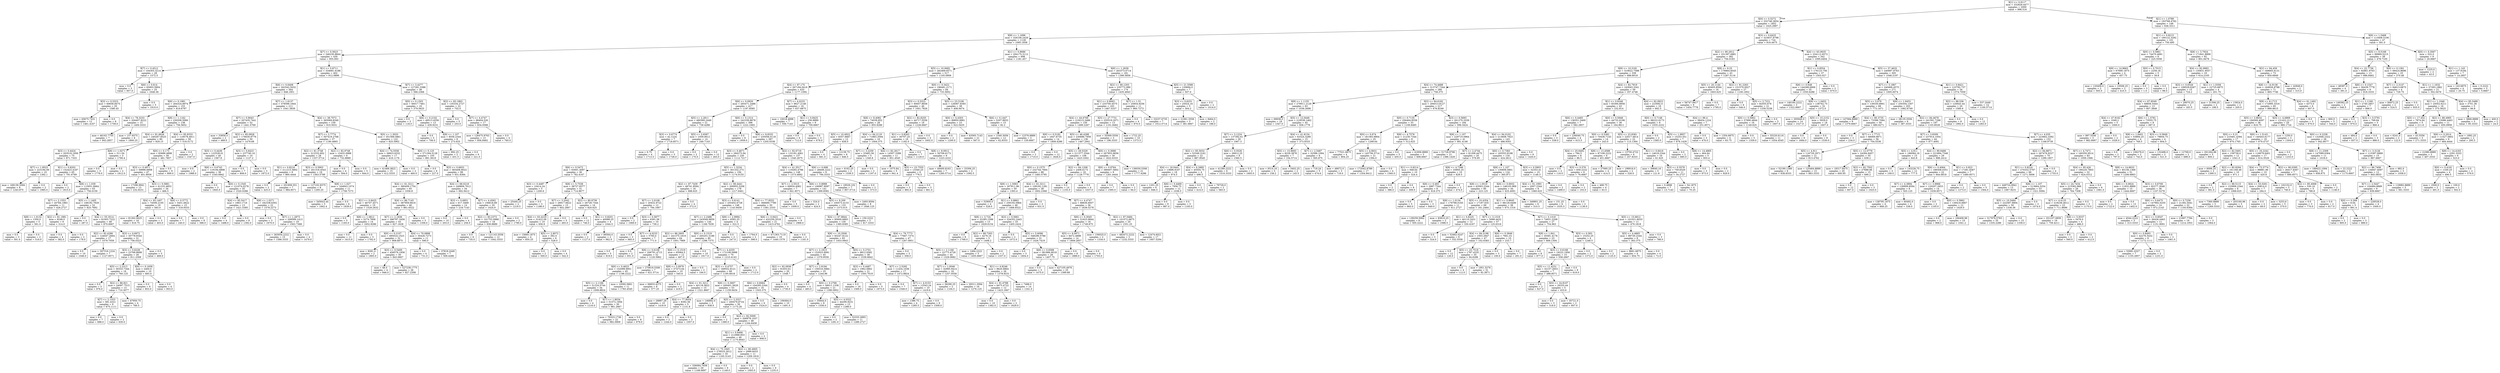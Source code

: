 digraph Tree {
node [shape=box] ;
0 [label="X[1] <= 0.9117\nmse = 332829.4477\nsamples = 2000\nvalue = 996.516"] ;
1 [label="X[0] <= 0.5272\nmse = 332746.3654\nsamples = 1852\nvalue = 1025.2997"] ;
0 -> 1 [labeldistance=2.5, labelangle=45, headlabel="True"] ;
2 [label="X[8] <= 1.1696\nmse = 326106.2429\nsamples = 1128\nvalue = 1095.1658"] ;
1 -> 2 ;
3 [label="X[7] <= 0.5623\nmse = 346230.8844\nsamples = 430\nvalue = 955.093"] ;
2 -> 3 ;
4 [label="X[7] <= 0.4512\nmse = 104303.3214\nsamples = 28\nvalue = 1572.5"] ;
3 -> 4 ;
5 [label="mse = 0.0\nsamples = 3\nvalue = 957.0"] ;
4 -> 5 ;
6 [label="X[6] <= 0.614\nmse = 65903.5904\nsamples = 25\nvalue = 1646.36"] ;
4 -> 6 ;
7 [label="X[3] <= 0.5323\nmse = 60658.8475\nsamples = 20\nvalue = 1580.45"] ;
6 -> 7 ;
8 [label="mse = 65675.7431\nsamples = 12\nvalue = 1461.4167"] ;
7 -> 8 ;
9 [label="mse = 0.0\nsamples = 8\nvalue = 1759.0"] ;
7 -> 9 ;
10 [label="mse = 0.0\nsamples = 5\nvalue = 1910.0"] ;
6 -> 10 ;
11 [label="X[1] <= 0.8711\nmse = 334681.6188\nsamples = 402\nvalue = 912.0896"] ;
3 -> 11 ;
12 [label="X[6] <= 0.6408\nmse = 342542.5032\nsamples = 364\nvalue = 948.1951"] ;
11 -> 12 ;
13 [label="X[6] <= 0.1981\nmse = 264324.8974\nsamples = 153\nvalue = 819.6797"] ;
12 -> 13 ;
14 [label="X[4] <= 78.3233\nmse = 204407.8222\nsamples = 15\nvalue = 1400.3333"] ;
13 -> 14 ;
15 [label="mse = 46162.7755\nsamples = 7\nvalue = 943.2857"] ;
14 -> 15 ;
16 [label="mse = 157.9375\nsamples = 8\nvalue = 1800.25"] ;
14 -> 16 ;
17 [label="X[8] <= 1.1162\nmse = 230206.5066\nsamples = 138\nvalue = 756.5652"] ;
13 -> 17 ;
18 [label="X[4] <= 91.6626\nmse = 240267.8525\nsamples = 80\nvalue = 929.15"] ;
17 -> 18 ;
19 [label="X[3] <= 0.4424\nmse = 203518.1956\nsamples = 75\nvalue = 871.7333"] ;
18 -> 19 ;
20 [label="X[7] <= 1.9523\nmse = 223194.09\nsamples = 10\nvalue = 1392.1"] ;
19 -> 20 ;
21 [label="mse = 169139.3594\nsamples = 8\nvalue = 1243.875"] ;
20 -> 21 ;
22 [label="mse = 0.0\nsamples = 2\nvalue = 1985.0"] ;
20 -> 22 ;
23 [label="X[1] <= 0.8202\nmse = 152423.4187\nsamples = 65\nvalue = 791.6769"] ;
19 -> 23 ;
24 [label="mse = 0.0\nsamples = 2\nvalue = 1915.0"] ;
23 -> 24 ;
25 [label="X[8] <= 1.039\nmse = 115931.6664\nsamples = 63\nvalue = 756.0159"] ;
23 -> 25 ;
26 [label="X[7] <= 2.1553\nmse = 20784.1983\nsamples = 11\nvalue = 426.2727"] ;
25 -> 26 ;
27 [label="X[8] <= 1.0132\nmse = 1350.0\nsamples = 5\nvalue = 561.0"] ;
26 -> 27 ;
28 [label="mse = 0.0\nsamples = 3\nvalue = 591.0"] ;
27 -> 28 ;
29 [label="mse = 0.0\nsamples = 2\nvalue = 516.0"] ;
27 -> 29 ;
30 [label="X[2] <= 81.1981\nmse = 9248.0\nsamples = 6\nvalue = 314.0"] ;
26 -> 30 ;
31 [label="mse = 0.0\nsamples = 4\nvalue = 382.0"] ;
30 -> 31 ;
32 [label="mse = 0.0\nsamples = 2\nvalue = 178.0"] ;
30 -> 32 ;
33 [label="X[5] <= 1.1405\nmse = 108192.7929\nsamples = 52\nvalue = 825.7692"] ;
25 -> 33 ;
34 [label="mse = 0.0\nsamples = 4\nvalue = 287.0"] ;
33 -> 34 ;
35 [label="X[4] <= 55.3514\nmse = 91003.7222\nsamples = 48\nvalue = 870.6667"] ;
33 -> 35 ;
36 [label="X[2] <= 82.4286\nmse = 124047.2664\nsamples = 17\nvalue = 1079.7059"] ;
35 -> 36 ;
37 [label="mse = 0.0\nsamples = 10\nvalue = 1046.0"] ;
36 -> 37 ;
38 [label="mse = 297316.1224\nsamples = 7\nvalue = 1127.8571"] ;
36 -> 38 ;
39 [label="X[3] <= 0.6972\nmse = 35778.9344\nsamples = 31\nvalue = 756.0323"] ;
35 -> 39 ;
40 [label="X[3] <= 0.6228\nmse = 23768.8698\nsamples = 26\nvalue = 811.2308"] ;
39 -> 40 ;
41 [label="X[5] <= 2.2313\nmse = 30333.7344\nsamples = 16\nvalue = 760.125"] ;
40 -> 41 ;
42 [label="mse = 0.0\nsamples = 3\nvalue = 976.0"] ;
41 -> 42 ;
43 [label="X[2] <= 86.821\nmse = 24097.7515\nsamples = 13\nvalue = 710.3077"] ;
41 -> 43 ;
44 [label="X[7] <= 2.1553\nmse = 581.4321\nsamples = 9\nvalue = 675.1111"] ;
43 -> 44 ;
45 [label="mse = 0.0\nsamples = 7\nvalue = 688.0"] ;
44 -> 45 ;
46 [label="mse = 0.0\nsamples = 2\nvalue = 630.0"] ;
44 -> 46 ;
47 [label="mse = 67950.75\nsamples = 4\nvalue = 789.5"] ;
43 -> 47 ;
48 [label="X[0] <= 0.1658\nmse = 2400.0\nsamples = 10\nvalue = 893.0"] ;
40 -> 48 ;
49 [label="mse = 0.0\nsamples = 6\nvalue = 853.0"] ;
48 -> 49 ;
50 [label="mse = 0.0\nsamples = 4\nvalue = 953.0"] ;
48 -> 50 ;
51 [label="mse = 0.0\nsamples = 5\nvalue = 469.0"] ;
39 -> 51 ;
52 [label="X[8] <= 1.0271\nmse = 311.04\nsamples = 5\nvalue = 1790.4"] ;
18 -> 52 ;
53 [label="mse = 0.0\nsamples = 3\nvalue = 1776.0"] ;
52 -> 53 ;
54 [label="mse = 0.0\nsamples = 2\nvalue = 1812.0"] ;
52 -> 54 ;
55 [label="X[4] <= 95.8333\nmse = 118578.4911\nsamples = 58\nvalue = 518.5172"] ;
17 -> 55 ;
56 [label="X[0] <= 0.173\nmse = 83686.4898\nsamples = 56\nvalue = 481.7857"] ;
55 -> 56 ;
57 [label="X[3] <= 0.4971\nmse = 59996.6908\nsamples = 47\nvalue = 401.8936"] ;
56 -> 57 ;
58 [label="mse = 17296.9941\nsamples = 13\nvalue = 232.9231"] ;
57 -> 58 ;
59 [label="X[3] <= 0.5881\nmse = 61232.4853\nsamples = 34\nvalue = 466.5"] ;
57 -> 59 ;
60 [label="X[4] <= 93.1407\nmse = 74506.2105\nsamples = 19\nvalue = 583.0"] ;
59 -> 60 ;
61 [label="mse = 81262.0625\nsamples = 16\nvalue = 616.75"] ;
60 -> 61 ;
62 [label="mse = 0.0\nsamples = 3\nvalue = 403.0"] ;
60 -> 62 ;
63 [label="X[6] <= 0.5772\nmse = 5451.6622\nsamples = 15\nvalue = 318.9333"] ;
59 -> 63 ;
64 [label="mse = 0.0\nsamples = 7\nvalue = 240.0"] ;
63 -> 64 ;
65 [label="mse = 0.0\nsamples = 8\nvalue = 388.0"] ;
63 -> 65 ;
66 [label="mse = 0.0\nsamples = 9\nvalue = 899.0"] ;
56 -> 66 ;
67 [label="mse = 0.0\nsamples = 2\nvalue = 1547.0"] ;
55 -> 67 ;
68 [label="X[7] <= 1.6137\nmse = 378599.1844\nsamples = 211\nvalue = 1041.3839"] ;
12 -> 68 ;
69 [label="X[7] <= 0.9043\nmse = 207435.7441\nsamples = 52\nvalue = 1441.5769"] ;
68 -> 69 ;
70 [label="mse = 33856.0\nsamples = 2\nvalue = 489.0"] ;
69 -> 70 ;
71 [label="X[2] <= 85.0928\nmse = 176630.9776\nsamples = 50\nvalue = 1479.68"] ;
69 -> 71 ;
72 [label="X[3] <= 0.4436\nmse = 122528.01\nsamples = 40\nvalue = 1567.8"] ;
71 -> 72 ;
73 [label="mse = 0.0\nsamples = 2\nvalue = 1988.0"] ;
72 -> 73 ;
74 [label="X[6] <= 0.6743\nmse = 119194.6898\nsamples = 38\nvalue = 1545.6842"] ;
72 -> 74 ;
75 [label="mse = 0.0\nsamples = 3\nvalue = 1845.0"] ;
74 -> 75 ;
76 [label="X[0] <= 0.1545\nmse = 121074.0278\nsamples = 35\nvalue = 1520.0286"] ;
74 -> 76 ;
77 [label="X[4] <= 85.5417\nmse = 1963.1716\nsamples = 13\nvalue = 1421.5385"] ;
76 -> 77 ;
78 [label="mse = 0.0\nsamples = 4\nvalue = 1488.0"] ;
77 -> 78 ;
79 [label="mse = 0.0\nsamples = 9\nvalue = 1392.0"] ;
77 -> 79 ;
80 [label="X[8] <= 1.0271\nmse = 182338.6302\nsamples = 22\nvalue = 1578.2273"] ;
76 -> 80 ;
81 [label="mse = 0.0\nsamples = 3\nvalue = 1670.0"] ;
80 -> 81 ;
82 [label="X[7] <= 1.2873\nmse = 209589.1413\nsamples = 19\nvalue = 1563.7368"] ;
80 -> 82 ;
83 [label="mse = 263054.2222\nsamples = 15\nvalue = 1586.3333"] ;
82 -> 83 ;
84 [label="mse = 0.0\nsamples = 4\nvalue = 1479.0"] ;
82 -> 84 ;
85 [label="X[3] <= 0.6423\nmse = 237740.16\nsamples = 10\nvalue = 1127.2"] ;
71 -> 85 ;
86 [label="mse = 0.0\nsamples = 7\nvalue = 808.0"] ;
85 -> 86 ;
87 [label="mse = 0.0\nsamples = 3\nvalue = 1872.0"] ;
85 -> 87 ;
88 [label="X[4] <= 38.7072\nmse = 365069.8349\nsamples = 159\nvalue = 910.5031"] ;
68 -> 88 ;
89 [label="X[7] <= 2.7774\nmse = 307419.2768\nsamples = 37\nvalue = 1190.4865"] ;
88 -> 89 ;
90 [label="X[2] <= 81.3748\nmse = 312332.602\nsamples = 28\nvalue = 1337.5714"] ;
89 -> 90 ;
91 [label="X[1] <= 0.8216\nmse = 211215.5802\nsamples = 9\nvalue = 860.4444"] ;
90 -> 91 ;
92 [label="mse = 0.0\nsamples = 2\nvalue = 425.0"] ;
91 -> 92 ;
93 [label="mse = 201909.551\nsamples = 7\nvalue = 984.8571"] ;
91 -> 93 ;
94 [label="X[3] <= 0.5903\nmse = 201316.4543\nsamples = 19\nvalue = 1563.5789"] ;
90 -> 94 ;
95 [label="mse = 127102.9375\nsamples = 8\nvalue = 1295.25"] ;
94 -> 95 ;
96 [label="X[8] <= 1.027\nmse = 164843.1074\nsamples = 11\nvalue = 1758.7273"] ;
94 -> 96 ;
97 [label="mse = 345643.44\nsamples = 5\nvalue = 1662.4"] ;
96 -> 97 ;
98 [label="mse = 0.0\nsamples = 6\nvalue = 1839.0"] ;
96 -> 98 ;
99 [label="X[2] <= 82.9748\nmse = 15432.0988\nsamples = 9\nvalue = 732.8889"] ;
89 -> 99 ;
100 [label="mse = 0.0\nsamples = 4\nvalue = 594.0"] ;
99 -> 100 ;
101 [label="mse = 0.0\nsamples = 5\nvalue = 844.0"] ;
99 -> 101 ;
102 [label="X[5] <= 1.3033\nmse = 351569.5861\nsamples = 122\nvalue = 825.5902"] ;
88 -> 102 ;
103 [label="X[4] <= 74.5558\nmse = 36823.6332\nsamples = 17\nvalue = 418.1176"] ;
102 -> 103 ;
104 [label="mse = 41468.3822\nsamples = 15\nvalue = 412.5333"] ;
103 -> 104 ;
105 [label="mse = 0.0\nsamples = 2\nvalue = 460.0"] ;
103 -> 105 ;
106 [label="X[0] <= 0.125\nmse = 371294.5128\nsamples = 105\nvalue = 891.5619"] ;
102 -> 106 ;
107 [label="mse = 0.0\nsamples = 6\nvalue = 227.0"] ;
106 -> 107 ;
108 [label="X[3] <= 0.6653\nmse = 365408.8022\nsamples = 99\nvalue = 931.8384"] ;
106 -> 108 ;
109 [label="X[4] <= 61.3211\nmse = 380409.1754\nsamples = 65\nvalue = 1056.8"] ;
108 -> 109 ;
110 [label="X[1] <= 0.8425\nmse = 46707.4571\nsamples = 19\nvalue = 1529.2632"] ;
109 -> 110 ;
111 [label="mse = 0.0\nsamples = 5\nvalue = 1183.0"] ;
110 -> 111 ;
112 [label="X[8] <= 1.0812\nmse = 5274.7806\nsamples = 14\nvalue = 1652.9286"] ;
110 -> 112 ;
113 [label="mse = 0.0\nsamples = 11\nvalue = 1615.0"] ;
112 -> 113 ;
114 [label="mse = 0.0\nsamples = 3\nvalue = 1792.0"] ;
112 -> 114 ;
115 [label="X[4] <= 86.7145\nmse = 387959.6616\nsamples = 46\nvalue = 861.6522"] ;
109 -> 115 ;
116 [label="X[7] <= 2.1836\nmse = 396787.3456\nsamples = 43\nvalue = 827.1628"] ;
115 -> 116 ;
117 [label="X[0] <= 0.2107\nmse = 495024.1523\nsamples = 32\nvalue = 908.6875"] ;
116 -> 117 ;
118 [label="mse = 8281.0\nsamples = 2\nvalue = 1893.0"] ;
117 -> 118 ;
119 [label="X[3] <= 0.5409\nmse = 458576.1956\nsamples = 30\nvalue = 843.0667"] ;
117 -> 119 ;
120 [label="mse = 48.0\nsamples = 4\nvalue = 946.0"] ;
119 -> 120 ;
121 [label="mse = 527238.1775\nsamples = 26\nvalue = 827.2308"] ;
119 -> 121 ;
122 [label="X[4] <= 70.0898\nmse = 35426.7273\nsamples = 11\nvalue = 590.0"] ;
116 -> 122 ;
123 [label="mse = 0.0\nsamples = 4\nvalue = 731.0"] ;
122 -> 123 ;
124 [label="mse = 37818.2449\nsamples = 7\nvalue = 509.4286"] ;
122 -> 124 ;
125 [label="mse = 0.0\nsamples = 3\nvalue = 1356.0"] ;
115 -> 125 ;
126 [label="X[4] <= 68.0218\nmse = 249806.7612\nsamples = 34\nvalue = 692.9412"] ;
108 -> 126 ;
127 [label="X[3] <= 0.6851\nmse = 617.3469\nsamples = 14\nvalue = 218.7143"] ;
126 -> 127 ;
128 [label="mse = 0.0\nsamples = 10\nvalue = 203.0"] ;
127 -> 128 ;
129 [label="mse = 0.0\nsamples = 4\nvalue = 258.0"] ;
127 -> 129 ;
130 [label="X[7] <= 4.4562\nmse = 156618.89\nsamples = 20\nvalue = 1024.9"] ;
126 -> 130 ;
131 [label="X[2] <= 83.2373\nmse = 101752.0988\nsamples = 18\nvalue = 939.8889"] ;
130 -> 131 ;
132 [label="mse = 0.0\nsamples = 6\nvalue = 735.0"] ;
131 -> 132 ;
133 [label="mse = 121143.5556\nsamples = 12\nvalue = 1042.3333"] ;
131 -> 133 ;
134 [label="mse = 0.0\nsamples = 2\nvalue = 1790.0"] ;
130 -> 134 ;
135 [label="X[7] <= 3.4277\nmse = 127281.3386\nsamples = 38\nvalue = 566.2368"] ;
11 -> 135 ;
136 [label="X[0] <= 0.1303\nmse = 56017.7461\nsamples = 16\nvalue = 379.5625"] ;
135 -> 136 ;
137 [label="mse = 0.0\nsamples = 3\nvalue = 118.0"] ;
136 -> 137 ;
138 [label="X[6] <= 0.2102\nmse = 49513.4556\nsamples = 13\nvalue = 439.9231"] ;
136 -> 138 ;
139 [label="mse = 0.0\nsamples = 5\nvalue = 706.0"] ;
138 -> 139 ;
140 [label="X[8] <= 1.107\nmse = 8556.2344\nsamples = 8\nvalue = 273.625"] ;
138 -> 140 ;
141 [label="mse = 992.25\nsamples = 2\nvalue = 431.5"] ;
140 -> 141 ;
142 [label="mse = 0.0\nsamples = 6\nvalue = 221.0"] ;
140 -> 142 ;
143 [label="X[2] <= 83.1863\nmse = 135334.2727\nsamples = 22\nvalue = 702.0"] ;
135 -> 143 ;
144 [label="mse = 0.0\nsamples = 5\nvalue = 253.0"] ;
143 -> 144 ;
145 [label="X[7] <= 4.4747\nmse = 98404.526\nsamples = 17\nvalue = 834.0588"] ;
143 -> 145 ;
146 [label="mse = 126475.9763\nsamples = 13\nvalue = 856.8462"] ;
145 -> 146 ;
147 [label="mse = 0.0\nsamples = 4\nvalue = 760.0"] ;
145 -> 147 ;
148 [label="X[1] <= 0.8686\nmse = 294175.3112\nsamples = 698\nvalue = 1181.457"] ;
2 -> 148 ;
149 [label="X[5] <= 10.0682\nmse = 282469.6571\nsamples = 517\nvalue = 1105.0909"] ;
148 -> 149 ;
150 [label="X[4] <= 97.175\nmse = 267184.0416\nsamples = 433\nvalue = 1177.1594"] ;
149 -> 150 ;
151 [label="X[6] <= 0.0929\nmse = 265471.2486\nsamples = 417\nvalue = 1197.8585"] ;
150 -> 151 ;
152 [label="X[5] <= 2.2811\nmse = 480360.2449\nsamples = 21\nvalue = 739.4286"] ;
151 -> 152 ;
153 [label="X[3] <= 0.6774\nmse = 42.1224\nsamples = 7\nvalue = 1718.8571"] ;
152 -> 153 ;
154 [label="mse = 6.75\nsamples = 4\nvalue = 1713.5"] ;
153 -> 154 ;
155 [label="mse = 0.0\nsamples = 3\nvalue = 1726.0"] ;
153 -> 155 ;
156 [label="X[5] <= 3.6587\nmse = 1059.0612\nsamples = 14\nvalue = 249.7143"] ;
152 -> 156 ;
157 [label="mse = 0.0\nsamples = 2\nvalue = 170.0"] ;
156 -> 157 ;
158 [label="mse = 0.0\nsamples = 12\nvalue = 263.0"] ;
156 -> 158 ;
159 [label="X[6] <= 0.1314\nmse = 242339.8678\nsamples = 396\nvalue = 1222.1692"] ;
151 -> 159 ;
160 [label="mse = 0.0\nsamples = 9\nvalue = 1959.0"] ;
159 -> 160 ;
161 [label="X[8] <= 8.8332\nmse = 235056.0118\nsamples = 387\nvalue = 1205.0336"] ;
159 -> 161 ;
162 [label="X[3] <= 0.4671\nmse = 284273.94\nsamples = 230\nvalue = 1112.7217"] ;
161 -> 162 ;
163 [label="X[6] <= 0.5472\nmse = 63001.4097\nsamples = 36\nvalue = 782.4167"] ;
162 -> 163 ;
164 [label="X[3] <= 0.4487\nmse = 10414.24\nsamples = 5\nvalue = 1200.6"] ;
163 -> 164 ;
165 [label="mse = 25440.25\nsamples = 2\nvalue = 1219.5"] ;
164 -> 165 ;
166 [label="mse = 0.0\nsamples = 3\nvalue = 1188.0"] ;
164 -> 166 ;
167 [label="X[8] <= 5.7538\nmse = 38727.8377\nsamples = 31\nvalue = 714.9677"] ;
163 -> 167 ;
168 [label="X[7] <= 3.2042\nmse = 26917.6622\nsamples = 15\nvalue = 602.2667"] ;
167 -> 168 ;
169 [label="X[4] <= 63.4235\nmse = 31422.09\nsamples = 10\nvalue = 656.9"] ;
168 -> 169 ;
170 [label="mse = 15660.1875\nsamples = 4\nvalue = 850.25"] ;
169 -> 170 ;
171 [label="X[5] <= 2.8072\nmse = 392.0\nsamples = 6\nvalue = 528.0"] ;
169 -> 171 ;
172 [label="mse = 0.0\nsamples = 2\nvalue = 500.0"] ;
171 -> 172 ;
173 [label="mse = 0.0\nsamples = 4\nvalue = 542.0"] ;
171 -> 173 ;
174 [label="mse = 0.0\nsamples = 5\nvalue = 493.0"] ;
168 -> 174 ;
175 [label="X[2] <= 80.9756\nmse = 26728.7344\nsamples = 16\nvalue = 820.625"] ;
167 -> 175 ;
176 [label="mse = 0.0\nsamples = 12\nvalue = 746.0"] ;
175 -> 176 ;
177 [label="X[1] <= 0.8201\nmse = 40088.25\nsamples = 4\nvalue = 1044.5"] ;
175 -> 177 ;
178 [label="mse = 0.0\nsamples = 2\nvalue = 1127.0"] ;
177 -> 178 ;
179 [label="mse = 66564.0\nsamples = 2\nvalue = 962.0"] ;
177 -> 179 ;
180 [label="X[5] <= 1.3234\nmse = 301332.273\nsamples = 194\nvalue = 1174.0155"] ;
162 -> 180 ;
181 [label="X[2] <= 87.7439\nmse = 48741.8594\nsamples = 16\nvalue = 688.625"] ;
180 -> 181 ;
182 [label="X[7] <= 2.0108\nmse = 20432.9722\nsamples = 12\nvalue = 794.1667"] ;
181 -> 182 ;
183 [label="mse = 0.0\nsamples = 2\nvalue = 1069.0"] ;
182 -> 183 ;
184 [label="X[3] <= 0.5877\nmse = 6391.56\nsamples = 10\nvalue = 739.2"] ;
182 -> 184 ;
185 [label="mse = 0.0\nsamples = 3\nvalue = 665.0"] ;
184 -> 185 ;
186 [label="X[7] <= 4.0233\nmse = 5760.0\nsamples = 7\nvalue = 771.0"] ;
184 -> 186 ;
187 [label="mse = 0.0\nsamples = 5\nvalue = 819.0"] ;
186 -> 187 ;
188 [label="mse = 0.0\nsamples = 2\nvalue = 651.0"] ;
186 -> 188 ;
189 [label="mse = 0.0\nsamples = 4\nvalue = 372.0"] ;
181 -> 189 ;
190 [label="X[2] <= 90.4441\nmse = 300955.5208\nsamples = 178\nvalue = 1217.6461"] ;
180 -> 190 ;
191 [label="X[3] <= 0.6141\nmse = 255402.6728\nsamples = 148\nvalue = 1143.9459"] ;
190 -> 191 ;
192 [label="X[7] <= 2.2486\nmse = 243049.9859\nsamples = 144\nvalue = 1166.7639"] ;
191 -> 192 ;
193 [label="X[2] <= 86.2605\nmse = 241375.1619\nsamples = 64\nvalue = 1001.7969"] ;
192 -> 193 ;
194 [label="X[6] <= 0.6108\nmse = 206791.4715\nsamples = 52\nvalue = 1120.5962"] ;
193 -> 194 ;
195 [label="X[6] <= 0.4623\nmse = 152099.9951\nsamples = 45\nvalue = 1198.2222"] ;
194 -> 195 ;
196 [label="X[5] <= 2.1166\nmse = 51224.5744\nsamples = 34\nvalue = 1008.8824"] ;
195 -> 196 ;
197 [label="mse = 0.0\nsamples = 4\nvalue = 1216.0"] ;
196 -> 197 ;
198 [label="X[7] <= 1.8034\nmse = 51572.1956\nsamples = 30\nvalue = 981.2667"] ;
196 -> 198 ;
199 [label="mse = 70323.1736\nsamples = 22\nvalue = 982.0909"] ;
198 -> 199 ;
200 [label="mse = 0.0\nsamples = 8\nvalue = 979.0"] ;
198 -> 200 ;
201 [label="mse = 10592.0661\nsamples = 11\nvalue = 1783.4545"] ;
195 -> 201 ;
202 [label="mse = 270616.5306\nsamples = 7\nvalue = 621.5714"] ;
194 -> 202 ;
203 [label="X[0] <= 0.1519\nmse = 65064.5\nsamples = 12\nvalue = 487.0"] ;
193 -> 203 ;
204 [label="X[8] <= 2.0978\nmse = 57473.64\nsamples = 10\nvalue = 545.6"] ;
203 -> 204 ;
205 [label="mse = 66833.4375\nsamples = 8\nvalue = 577.25"] ;
204 -> 205 ;
206 [label="mse = 0.0\nsamples = 2\nvalue = 419.0"] ;
204 -> 206 ;
207 [label="mse = 0.0\nsamples = 2\nvalue = 194.0"] ;
203 -> 207 ;
208 [label="X[0] <= 0.1519\nmse = 205201.5186\nsamples = 80\nvalue = 1298.7375"] ;
192 -> 208 ;
209 [label="mse = 0.0\nsamples = 10\nvalue = 1917.0"] ;
208 -> 209 ;
210 [label="X[7] <= 4.4255\nmse = 172108.0998\nsamples = 70\nvalue = 1210.4143"] ;
208 -> 210 ;
211 [label="X[3] <= 0.4757\nmse = 169552.8121\nsamples = 68\nvalue = 1195.6618"] ;
210 -> 211 ;
212 [label="X[4] <= 61.3211\nmse = 40118.3822\nsamples = 15\nvalue = 1321.8667"] ;
211 -> 212 ;
213 [label="mse = 28887.29\nsamples = 10\nvalue = 1416.9"] ;
212 -> 213 ;
214 [label="X[4] <= 77.8054\nmse = 8392.56\nsamples = 5\nvalue = 1131.8"] ;
212 -> 214 ;
215 [label="mse = 0.0\nsamples = 2\nvalue = 1244.0"] ;
214 -> 215 ;
216 [label="mse = 0.0\nsamples = 3\nvalue = 1057.0"] ;
214 -> 216 ;
217 [label="X[6] <= 0.3607\nmse = 200401.5628\nsamples = 53\nvalue = 1159.9434"] ;
211 -> 217 ;
218 [label="mse = 146882.0\nsamples = 3\nvalue = 938.0"] ;
217 -> 218 ;
219 [label="X[5] <= 2.3327\nmse = 200479.8724\nsamples = 50\nvalue = 1173.26"] ;
217 -> 219 ;
220 [label="mse = 0.0\nsamples = 2\nvalue = 1380.0"] ;
219 -> 220 ;
221 [label="X[2] <= 82.5009\nmse = 206978.1037\nsamples = 48\nvalue = 1164.6458"] ;
219 -> 221 ;
222 [label="X[1] <= 0.8466\nmse = 212988.853\nsamples = 46\nvalue = 1175.8043"] ;
221 -> 222 ;
223 [label="X[4] <= 75.1945\nmse = 278525.3012\nsamples = 35\nvalue = 1165.3143"] ;
222 -> 223 ;
224 [label="mse = 336084.7658\nsamples = 29\nvalue = 1168.6897"] ;
223 -> 224 ;
225 [label="mse = 0.0\nsamples = 6\nvalue = 1149.0"] ;
223 -> 225 ;
226 [label="X[2] <= 80.4905\nmse = 2999.6033\nsamples = 11\nvalue = 1209.1818"] ;
222 -> 226 ;
227 [label="mse = 0.0\nsamples = 2\nvalue = 1093.0"] ;
226 -> 227 ;
228 [label="mse = 0.0\nsamples = 9\nvalue = 1235.0"] ;
226 -> 228 ;
229 [label="mse = 0.0\nsamples = 2\nvalue = 908.0"] ;
221 -> 229 ;
230 [label="mse = 0.0\nsamples = 2\nvalue = 1712.0"] ;
210 -> 230 ;
231 [label="X[8] <= 2.9994\nmse = 6582.25\nsamples = 4\nvalue = 322.5"] ;
191 -> 231 ;
232 [label="mse = 0.0\nsamples = 2\nvalue = 247.0"] ;
231 -> 232 ;
233 [label="mse = 1764.0\nsamples = 2\nvalue = 398.0"] ;
231 -> 233 ;
234 [label="X[4] <= 77.8552\nmse = 366690.7789\nsamples = 30\nvalue = 1581.2333"] ;
190 -> 234 ;
235 [label="X[6] <= 0.9421\nmse = 432259.2018\nsamples = 21\nvalue = 1415.4762"] ;
234 -> 235 ;
236 [label="mse = 471363.7119\nsamples = 19\nvalue = 1440.1579"] ;
235 -> 236 ;
237 [label="mse = 0.0\nsamples = 2\nvalue = 1181.0"] ;
235 -> 237 ;
238 [label="mse = 0.0\nsamples = 9\nvalue = 1968.0"] ;
234 -> 238 ;
239 [label="X[2] <= 92.6716\nmse = 132181.4061\nsamples = 157\nvalue = 1340.2675"] ;
161 -> 239 ;
240 [label="X[4] <= 41.5517\nmse = 119265.4786\nsamples = 148\nvalue = 1373.4662"] ;
239 -> 240 ;
241 [label="X[7] <= 2.5515\nmse = 69934.4082\nsamples = 7\nvalue = 841.8571"] ;
240 -> 241 ;
242 [label="mse = 0.0\nsamples = 5\nvalue = 1009.0"] ;
241 -> 242 ;
243 [label="mse = 324.0\nsamples = 2\nvalue = 424.0"] ;
241 -> 243 ;
244 [label="X[6] <= 0.8988\nmse = 106987.8097\nsamples = 141\nvalue = 1399.8582"] ;
240 -> 244 ;
245 [label="X[5] <= 9.209\nmse = 100573.4133\nsamples = 133\nvalue = 1373.015"] ;
244 -> 245 ;
246 [label="X[4] <= 67.8844\nmse = 95600.6893\nsamples = 130\nvalue = 1385.8385"] ;
245 -> 246 ;
247 [label="X[8] <= 10.3506\nmse = 93247.8122\nsamples = 83\nvalue = 1453.0843"] ;
246 -> 247 ;
248 [label="X[7] <= 2.1815\nmse = 152023.9091\nsamples = 45\nvalue = 1379.9556"] ;
247 -> 248 ;
249 [label="X[2] <= 92.0936\nmse = 91653.61\nsamples = 20\nvalue = 1548.7"] ;
248 -> 249 ;
250 [label="X[6] <= 0.6064\nmse = 104295.2344\nsamples = 16\nvalue = 1503.375"] ;
249 -> 250 ;
251 [label="mse = 0.0\nsamples = 6\nvalue = 1524.0"] ;
250 -> 251 ;
252 [label="mse = 166464.0\nsamples = 10\nvalue = 1491.0"] ;
250 -> 252 ;
253 [label="mse = 0.0\nsamples = 4\nvalue = 1730.0"] ;
249 -> 253 ;
254 [label="X[7] <= 2.9194\nmse = 159316.5984\nsamples = 25\nvalue = 1244.96"] ;
248 -> 254 ;
255 [label="mse = 0.0\nsamples = 4\nvalue = 483.0"] ;
254 -> 255 ;
256 [label="X[0] <= 0.2766\nmse = 58011.1338\nsamples = 21\nvalue = 1390.0952"] ;
254 -> 256 ;
257 [label="mse = 35844.0\nsamples = 8\nvalue = 1556.0"] ;
256 -> 257 ;
258 [label="X[5] <= 4.0322\nmse = 44290.9231\nsamples = 13\nvalue = 1288.0"] ;
256 -> 258 ;
259 [label="mse = 0.0\nsamples = 2\nvalue = 1281.0"] ;
258 -> 259 ;
260 [label="mse = 52333.2893\nsamples = 11\nvalue = 1289.2727"] ;
258 -> 260 ;
261 [label="X[5] <= 5.2701\nmse = 9812.0582\nsamples = 38\nvalue = 1539.6842"] ;
247 -> 261 ;
262 [label="X[3] <= 0.4487\nmse = 1962.0862\nsamples = 21\nvalue = 1593.7619"] ;
261 -> 262 ;
263 [label="mse = 0.0\nsamples = 16\nvalue = 1569.0"] ;
262 -> 263 ;
264 [label="mse = 0.0\nsamples = 5\nvalue = 1673.0"] ;
262 -> 264 ;
265 [label="X[7] <= 2.5292\nmse = 11434.1038\nsamples = 17\nvalue = 1472.8824"] ;
261 -> 265 ;
266 [label="mse = 0.0\nsamples = 7\nvalue = 1549.0"] ;
265 -> 266 ;
267 [label="X[7] <= 4.0153\nmse = 12543.24\nsamples = 10\nvalue = 1419.6"] ;
265 -> 267 ;
268 [label="mse = 1386.75\nsamples = 4\nvalue = 1285.5"] ;
267 -> 268 ;
269 [label="mse = 0.0\nsamples = 6\nvalue = 1509.0"] ;
267 -> 269 ;
270 [label="X[4] <= 79.7773\nmse = 77667.7374\nsamples = 47\nvalue = 1267.0851"] ;
246 -> 270 ;
271 [label="mse = 0.0\nsamples = 3\nvalue = 358.0"] ;
270 -> 271 ;
272 [label="X[5] <= 2.1166\nmse = 22773.4726\nsamples = 44\nvalue = 1329.0682"] ;
270 -> 272 ;
273 [label="X[7] <= 1.0046\nmse = 32995.9414\nsamples = 18\nvalue = 1257.0556"] ;
272 -> 273 ;
274 [label="mse = 36290.25\nsamples = 2\nvalue = 1104.5"] ;
273 -> 274 ;
275 [label="mse = 29311.3594\nsamples = 16\nvalue = 1276.125"] ;
273 -> 275 ;
276 [label="X[1] <= 0.8246\nmse = 9620.6864\nsamples = 26\nvalue = 1378.9231"] ;
272 -> 276 ;
277 [label="X[4] <= 91.6788\nmse = 8473.4722\nsamples = 12\nvalue = 1423.1667"] ;
276 -> 277 ;
278 [label="mse = 0.0\nsamples = 10\nvalue = 1382.0"] ;
277 -> 278 ;
279 [label="mse = 0.0\nsamples = 2\nvalue = 1629.0"] ;
277 -> 279 ;
280 [label="mse = 7488.0\nsamples = 14\nvalue = 1341.0"] ;
276 -> 280 ;
281 [label="mse = 150.2222\nsamples = 3\nvalue = 817.3333"] ;
245 -> 281 ;
282 [label="mse = 2493.8594\nsamples = 8\nvalue = 1846.125"] ;
244 -> 282 ;
283 [label="X[6] <= 0.698\nmse = 28408.2222\nsamples = 9\nvalue = 794.3333"] ;
239 -> 283 ;
284 [label="mse = 18529.102\nsamples = 7\nvalue = 857.5714"] ;
283 -> 284 ;
285 [label="mse = 0.0\nsamples = 2\nvalue = 573.0"] ;
283 -> 285 ;
286 [label="X[7] <= 4.0233\nmse = 9627.2148\nsamples = 16\nvalue = 637.6875"] ;
150 -> 286 ;
287 [label="mse = 10018.4898\nsamples = 7\nvalue = 556.7143"] ;
286 -> 287 ;
288 [label="X[1] <= 0.8425\nmse = 256.8889\nsamples = 9\nvalue = 700.6667"] ;
286 -> 288 ;
289 [label="mse = 0.0\nsamples = 6\nvalue = 712.0"] ;
288 -> 289 ;
290 [label="mse = 0.0\nsamples = 3\nvalue = 678.0"] ;
288 -> 290 ;
291 [label="X[0] <= 0.3422\nmse = 196481.2171\nsamples = 84\nvalue = 733.5952"] ;
149 -> 291 ;
292 [label="X[3] <= 0.5323\nmse = 95657.8658\nsamples = 46\nvalue = 1001.7826"] ;
291 -> 292 ;
293 [label="X[8] <= 8.4082\nmse = 74039.852\nsamples = 28\nvalue = 855.9286"] ;
292 -> 293 ;
294 [label="X[5] <= 10.4922\nmse = 8357.6667\nsamples = 12\nvalue = 658.0"] ;
293 -> 294 ;
295 [label="mse = 0.0\nsamples = 4\nvalue = 681.0"] ;
294 -> 295 ;
296 [label="mse = 12139.75\nsamples = 8\nvalue = 646.5"] ;
294 -> 296 ;
297 [label="X[4] <= 64.2119\nmse = 71883.3594\nsamples = 16\nvalue = 1004.375"] ;
293 -> 297 ;
298 [label="X[7] <= 3.2259\nmse = 33482.56\nsamples = 5\nvalue = 1340.8"] ;
297 -> 298 ;
299 [label="mse = 6162.25\nsamples = 2\nvalue = 1556.5"] ;
298 -> 299 ;
300 [label="mse = 0.0\nsamples = 3\nvalue = 1197.0"] ;
298 -> 300 ;
301 [label="X[4] <= 82.2617\nmse = 14507.3388\nsamples = 11\nvalue = 851.4545"] ;
297 -> 301 ;
302 [label="mse = 1075.84\nsamples = 5\nvalue = 941.4"] ;
301 -> 302 ;
303 [label="X[5] <= 23.7555\nmse = 13340.25\nsamples = 6\nvalue = 776.5"] ;
301 -> 303 ;
304 [label="mse = 0.0\nsamples = 3\nvalue = 892.0"] ;
303 -> 304 ;
305 [label="mse = 0.0\nsamples = 3\nvalue = 661.0"] ;
303 -> 305 ;
306 [label="X[2] <= 82.8255\nmse = 44717.5556\nsamples = 18\nvalue = 1228.6667"] ;
292 -> 306 ;
307 [label="X[1] <= 0.8263\nmse = 30707.25\nsamples = 16\nvalue = 1182.0"] ;
306 -> 307 ;
308 [label="mse = 0.0\nsamples = 7\nvalue = 1129.0"] ;
307 -> 308 ;
309 [label="X[8] <= 8.0912\nmse = 50706.6173\nsamples = 9\nvalue = 1223.2222"] ;
307 -> 309 ;
310 [label="mse = 49400.8163\nsamples = 7\nvalue = 1260.5714"] ;
309 -> 310 ;
311 [label="mse = 33306.25\nsamples = 2\nvalue = 1092.5"] ;
309 -> 311 ;
312 [label="mse = 0.0\nsamples = 2\nvalue = 1602.0"] ;
306 -> 312 ;
313 [label="X[5] <= 23.5106\nmse = 126067.8393\nsamples = 38\nvalue = 408.9474"] ;
291 -> 313 ;
314 [label="X[0] <= 0.4303\nmse = 89850.9981\nsamples = 23\nvalue = 622.0435"] ;
313 -> 314 ;
315 [label="mse = 0.0\nsamples = 2\nvalue = 1200.0"] ;
314 -> 315 ;
316 [label="mse = 63565.7143\nsamples = 21\nvalue = 567.0"] ;
314 -> 316 ;
317 [label="X[6] <= 0.1447\nmse = 5207.8933\nsamples = 15\nvalue = 82.2"] ;
313 -> 317 ;
318 [label="mse = 1540.3056\nsamples = 12\nvalue = 62.8333"] ;
317 -> 318 ;
319 [label="mse = 12376.8889\nsamples = 3\nvalue = 159.6667"] ;
317 -> 319 ;
320 [label="X[6] <= 1.2639\nmse = 263373.0714\nsamples = 181\nvalue = 1399.5856"] ;
148 -> 320 ;
321 [label="X[2] <= 90.1203\nmse = 235772.089\nsamples = 174\nvalue = 1435.4943"] ;
320 -> 321 ;
322 [label="X[1] <= 0.9063\nmse = 233700.4575\nsamples = 163\nvalue = 1467.5337"] ;
321 -> 322 ;
323 [label="X[4] <= 44.6769\nmse = 219215.3486\nsamples = 150\nvalue = 1499.2267"] ;
322 -> 323 ;
324 [label="X[6] <= 0.5192\nmse = 1647.6735\nsamples = 14\nvalue = 1809.4286"] ;
323 -> 324 ;
325 [label="mse = 0.0\nsamples = 2\nvalue = 1710.0"] ;
324 -> 325 ;
326 [label="mse = 0.0\nsamples = 12\nvalue = 1826.0"] ;
324 -> 326 ;
327 [label="X[5] <= 46.4288\nmse = 230686.7958\nsamples = 136\nvalue = 1467.2941"] ;
323 -> 327 ;
328 [label="X[5] <= 29.5329\nmse = 211377.3344\nsamples = 106\nvalue = 1423.3302"] ;
327 -> 328 ;
329 [label="X[0] <= 0.1575\nmse = 232744.7664\nsamples = 88\nvalue = 1483.5795"] ;
328 -> 329 ;
330 [label="X[8] <= 1.5063\nmse = 307811.96\nsamples = 50\nvalue = 1393.4"] ;
329 -> 330 ;
331 [label="mse = 52900.0\nsamples = 4\nvalue = 528.0"] ;
330 -> 331 ;
332 [label="X[1] <= 0.8862\nmse = 259192.0964\nsamples = 46\nvalue = 1468.6522"] ;
330 -> 332 ;
333 [label="X[8] <= 3.724\nmse = 32285.1598\nsamples = 13\nvalue = 1629.6154"] ;
332 -> 333 ;
334 [label="mse = 0.0\nsamples = 8\nvalue = 1768.0"] ;
333 -> 334 ;
335 [label="X[2] <= 89.7263\nmse = 4276.16\nsamples = 5\nvalue = 1408.2"] ;
333 -> 335 ;
336 [label="mse = 1494.2222\nsamples = 3\nvalue = 1455.6667"] ;
335 -> 336 ;
337 [label="mse = 0.0\nsamples = 2\nvalue = 1337.0"] ;
335 -> 337 ;
338 [label="X[3] <= 0.5661\nmse = 334352.2443\nsamples = 33\nvalue = 1405.2424"] ;
332 -> 338 ;
339 [label="mse = 0.0\nsamples = 2\nvalue = 1072.0"] ;
338 -> 339 ;
340 [label="X[5] <= 5.6096\nmse = 348296.5786\nsamples = 31\nvalue = 1426.7419"] ;
338 -> 340 ;
341 [label="mse = 0.0\nsamples = 3\nvalue = 1604.0"] ;
340 -> 341 ;
342 [label="X[6] <= 0.6588\nmse = 381886.9018\nsamples = 28\nvalue = 1407.75"] ;
340 -> 342 ;
343 [label="mse = 0.0\nsamples = 3\nvalue = 1475.0"] ;
342 -> 343 ;
344 [label="mse = 427105.4976\nsamples = 25\nvalue = 1399.68"] ;
342 -> 344 ;
345 [label="X[4] <= 61.3211\nmse = 109192.1281\nsamples = 38\nvalue = 1602.2368"] ;
329 -> 345 ;
346 [label="mse = 0.0\nsamples = 2\nvalue = 931.0"] ;
345 -> 346 ;
347 [label="X[7] <= 4.4747\nmse = 88836.6937\nsamples = 36\nvalue = 1639.5278"] ;
345 -> 347 ;
348 [label="X[6] <= 0.3045\nmse = 51623.9844\nsamples = 16\nvalue = 1749.875"] ;
347 -> 348 ;
349 [label="X[5] <= 6.0971\nmse = 8472.4898\nsamples = 14\nvalue = 1809.2857"] ;
348 -> 349 ;
350 [label="mse = 0.0\nsamples = 8\nvalue = 1889.0"] ;
349 -> 350 ;
351 [label="mse = 0.0\nsamples = 6\nvalue = 1703.0"] ;
349 -> 351 ;
352 [label="mse = 156025.0\nsamples = 2\nvalue = 1334.0"] ;
348 -> 352 ;
353 [label="X[2] <= 87.0484\nmse = 101072.6875\nsamples = 20\nvalue = 1551.25"] ;
347 -> 353 ;
354 [label="mse = 483472.2222\nsamples = 3\nvalue = 1232.3333"] ;
353 -> 354 ;
355 [label="mse = 12474.6021\nsamples = 17\nvalue = 1607.5294"] ;
353 -> 355 ;
356 [label="X[2] <= 84.1208\nmse = 2406.6173\nsamples = 18\nvalue = 1128.7778"] ;
328 -> 356 ;
357 [label="mse = 0.0\nsamples = 14\nvalue = 1155.0"] ;
356 -> 357 ;
358 [label="mse = 0.0\nsamples = 4\nvalue = 1037.0"] ;
356 -> 358 ;
359 [label="X[0] <= 0.3686\nmse = 267953.9656\nsamples = 30\nvalue = 1622.6333"] ;
327 -> 359 ;
360 [label="X[6] <= 0.9764\nmse = 389407.5802\nsamples = 9\nvalue = 1261.4444"] ;
359 -> 360 ;
361 [label="mse = 0.0\nsamples = 7\nvalue = 1595.0"] ;
360 -> 361 ;
362 [label="mse = 0.0\nsamples = 2\nvalue = 94.0"] ;
360 -> 362 ;
363 [label="mse = 136030.5306\nsamples = 21\nvalue = 1777.4286"] ;
359 -> 363 ;
364 [label="X[5] <= 27.7731\nmse = 255519.2071\nsamples = 13\nvalue = 1101.8462"] ;
322 -> 364 ;
365 [label="mse = 35569.5556\nsamples = 3\nvalue = 196.3333"] ;
364 -> 365 ;
366 [label="mse = 1722.25\nsamples = 10\nvalue = 1373.5"] ;
364 -> 366 ;
367 [label="X[7] <= 1.51\nmse = 25854.9256\nsamples = 11\nvalue = 960.7273"] ;
321 -> 367 ;
368 [label="mse = 0.0\nsamples = 4\nvalue = 870.0"] ;
367 -> 368 ;
369 [label="mse = 33237.6735\nsamples = 7\nvalue = 1012.5714"] ;
367 -> 369 ;
370 [label="X[5] <= 21.5586\nmse = 120694.0\nsamples = 7\nvalue = 507.0"] ;
320 -> 370 ;
371 [label="X[3] <= 0.6251\nmse = 25024.16\nsamples = 5\nvalue = 304.2"] ;
370 -> 371 ;
372 [label="mse = 21061.5556\nsamples = 3\nvalue = 381.6667"] ;
371 -> 372 ;
373 [label="mse = 8464.0\nsamples = 2\nvalue = 188.0"] ;
371 -> 373 ;
374 [label="mse = 0.0\nsamples = 2\nvalue = 1014.0"] ;
370 -> 374 ;
375 [label="X[3] <= 0.6425\nmse = 323637.8798\nsamples = 724\nvalue = 916.4475"] ;
1 -> 375 ;
376 [label="X[2] <= 90.2912\nmse = 331397.6881\nsamples = 382\nvalue = 756.0183"] ;
375 -> 376 ;
377 [label="X[8] <= 10.3181\nmse = 310622.7588\nsamples = 339\nvalue = 688.6018"] ;
376 -> 377 ;
378 [label="X[4] <= 74.4688\nmse = 313747.7344\nsamples = 280\nvalue = 758.375"] ;
377 -> 378 ;
379 [label="X[8] <= 1.1155\nmse = 279911.2129\nsamples = 63\nvalue = 1039.2698"] ;
378 -> 379 ;
380 [label="mse = 69938.0\nsamples = 18\nvalue = 1547.0"] ;
379 -> 380 ;
381 [label="X[5] <= 12.0446\nmse = 219538.1462\nsamples = 45\nvalue = 836.1778"] ;
379 -> 381 ;
382 [label="X[7] <= 3.1224\nmse = 137392.61\nsamples = 30\nvalue = 1067.3"] ;
381 -> 382 ;
383 [label="X[2] <= 85.5032\nmse = 53349.3161\nsamples = 22\nvalue = 887.9545"] ;
382 -> 383 ;
384 [label="X[4] <= 18.0441\nmse = 13896.9167\nsamples = 18\nvalue = 974.5"] ;
383 -> 384 ;
385 [label="mse = 1201.25\nsamples = 6\nvalue = 846.5"] ;
384 -> 385 ;
386 [label="X[6] <= 0.4469\nmse = 7956.75\nsamples = 12\nvalue = 1038.5"] ;
384 -> 386 ;
387 [label="mse = 0.0\nsamples = 9\nvalue = 987.0"] ;
386 -> 387 ;
388 [label="mse = 0.0\nsamples = 3\nvalue = 1193.0"] ;
386 -> 388 ;
389 [label="X[4] <= 6.2885\nmse = 45504.75\nsamples = 4\nvalue = 498.5"] ;
383 -> 389 ;
390 [label="mse = 0.0\nsamples = 2\nvalue = 414.0"] ;
389 -> 390 ;
391 [label="mse = 76729.0\nsamples = 2\nvalue = 583.0"] ;
389 -> 391 ;
392 [label="X[6] <= 0.5526\nmse = 36812.25\nsamples = 8\nvalue = 1560.5"] ;
382 -> 392 ;
393 [label="mse = 41280.2222\nsamples = 6\nvalue = 1516.3333"] ;
392 -> 393 ;
394 [label="mse = 0.0\nsamples = 2\nvalue = 1693.0"] ;
392 -> 394 ;
395 [label="X[4] <= 41.8154\nmse = 63324.3289\nsamples = 15\nvalue = 373.9333"] ;
381 -> 395 ;
396 [label="X[5] <= 15.8693\nmse = 8229.3878\nsamples = 7\nvalue = 154.5714"] ;
395 -> 396 ;
397 [label="mse = 9314.16\nsamples = 5\nvalue = 158.2"] ;
396 -> 397 ;
398 [label="mse = 5402.25\nsamples = 2\nvalue = 145.5"] ;
396 -> 398 ;
399 [label="X[7] <= 2.5487\nmse = 32586.1094\nsamples = 8\nvalue = 565.875"] ;
395 -> 399 ;
400 [label="mse = 718.24\nsamples = 5\nvalue = 474.6"] ;
399 -> 400 ;
401 [label="mse = 48672.0\nsamples = 3\nvalue = 718.0"] ;
399 -> 401 ;
402 [label="X[2] <= 84.6182\nmse = 294013.8127\nsamples = 217\nvalue = 676.8249"] ;
378 -> 402 ;
403 [label="X[0] <= 0.7135\nmse = 256464.8558\nsamples = 33\nvalue = 1108.8485"] ;
402 -> 403 ;
404 [label="X[0] <= 0.674\nmse = 181583.9904\nsamples = 25\nvalue = 1299.64"] ;
403 -> 404 ;
405 [label="mse = 77521.6875\nsamples = 4\nvalue = 804.25"] ;
404 -> 405 ;
406 [label="X[5] <= 4.0631\nmse = 145756.5714\nsamples = 21\nvalue = 1394.0"] ;
404 -> 406 ;
407 [label="mse = 172042.8789\nsamples = 17\nvalue = 1354.9412"] ;
406 -> 407 ;
408 [label="mse = 0.0\nsamples = 4\nvalue = 1560.0"] ;
406 -> 408 ;
409 [label="X[8] <= 4.7578\nmse = 21230.7344\nsamples = 8\nvalue = 512.625"] ;
403 -> 409 ;
410 [label="mse = 0.0\nsamples = 5\nvalue = 455.0"] ;
409 -> 410 ;
411 [label="mse = 41856.8889\nsamples = 3\nvalue = 608.6667"] ;
409 -> 411 ;
412 [label="X[3] <= 0.5693\nmse = 261270.3339\nsamples = 184\nvalue = 599.3424"] ;
402 -> 412 ;
413 [label="X[8] <= 1.107\nmse = 229710.0964\nsamples = 41\nvalue = 991.4146"] ;
412 -> 413 ;
414 [label="mse = 51728.9796\nsamples = 21\nvalue = 1386.1429"] ;
413 -> 414 ;
415 [label="X[7] <= 2.4744\nmse = 81208.4475\nsamples = 20\nvalue = 576.95"] ;
413 -> 415 ;
416 [label="X[1] <= 0.8214\nmse = 948.64\nsamples = 10\nvalue = 324.4"] ;
415 -> 416 ;
417 [label="mse = 0.0\nsamples = 2\nvalue = 386.0"] ;
416 -> 417 ;
418 [label="mse = 0.0\nsamples = 8\nvalue = 309.0"] ;
416 -> 418 ;
419 [label="X[8] <= 4.7396\nmse = 33905.25\nsamples = 10\nvalue = 829.5"] ;
415 -> 419 ;
420 [label="X[6] <= 0.493\nmse = 2887.7344\nsamples = 8\nvalue = 918.375"] ;
419 -> 420 ;
421 [label="mse = 0.0\nsamples = 5\nvalue = 960.0"] ;
420 -> 421 ;
422 [label="mse = 0.0\nsamples = 3\nvalue = 849.0"] ;
420 -> 422 ;
423 [label="mse = 0.0\nsamples = 2\nvalue = 474.0"] ;
419 -> 423 ;
424 [label="X[4] <= 94.0102\nmse = 213608.7923\nsamples = 143\nvalue = 486.9301"] ;
412 -> 424 ;
425 [label="X[0] <= 0.7383\nmse = 165553.8198\nsamples = 134\nvalue = 424.2612"] ;
424 -> 425 ;
426 [label="X[8] <= 1.107\nmse = 130609.5801\nsamples = 124\nvalue = 365.871"] ;
425 -> 426 ;
427 [label="X[8] <= 1.0519\nmse = 63563.2344\nsamples = 80\nvalue = 223.125"] ;
426 -> 427 ;
428 [label="X[8] <= 1.0134\nmse = 179788.0165\nsamples = 11\nvalue = 611.2727"] ;
427 -> 428 ;
429 [label="mse = 139259.5062\nsamples = 9\nvalue = 505.2222"] ;
428 -> 429 ;
430 [label="mse = 83810.25\nsamples = 2\nvalue = 1088.5"] ;
428 -> 430 ;
431 [label="X[5] <= 10.4354\nmse = 17187.635\nsamples = 69\nvalue = 161.2464"] ;
427 -> 431 ;
432 [label="X[1] <= 0.8225\nmse = 40110.2431\nsamples = 12\nvalue = 330.4167"] ;
431 -> 432 ;
433 [label="mse = 0.0\nsamples = 3\nvalue = 324.0"] ;
432 -> 433 ;
434 [label="mse = 53462.0247\nsamples = 9\nvalue = 332.5556"] ;
432 -> 434 ;
435 [label="X[7] <= 3.1319\nmse = 5068.4432\nsamples = 57\nvalue = 125.6316"] ;
431 -> 435 ;
436 [label="X[4] <= 84.5198\nmse = 1503.2947\nsamples = 47\nvalue = 102.6383"] ;
435 -> 436 ;
437 [label="mse = 0.0\nsamples = 12\nvalue = 126.0"] ;
436 -> 437 ;
438 [label="X[5] <= 25.7518\nmse = 1767.4335\nsamples = 35\nvalue = 94.6286"] ;
436 -> 438 ;
439 [label="mse = 0.0\nsamples = 4\nvalue = 112.0"] ;
438 -> 439 ;
440 [label="mse = 1951.5276\nsamples = 31\nvalue = 92.3871"] ;
438 -> 440 ;
441 [label="X[6] <= 0.3846\nmse = 7661.01\nsamples = 10\nvalue = 233.7"] ;
435 -> 441 ;
442 [label="mse = 0.0\nsamples = 3\nvalue = 100.0"] ;
441 -> 442 ;
443 [label="mse = 0.0\nsamples = 7\nvalue = 291.0"] ;
441 -> 443 ;
444 [label="X[0] <= 0.6932\nmse = 148103.969\nsamples = 44\nvalue = 625.4091"] ;
426 -> 444 ;
445 [label="X[1] <= 0.8645\nmse = 98126.6406\nsamples = 38\nvalue = 675.1316"] ;
444 -> 445 ;
446 [label="X[7] <= 3.1319\nmse = 74931.2209\nsamples = 27\nvalue = 754.963"] ;
445 -> 446 ;
447 [label="X[8] <= 1.841\nmse = 35581.4178\nsamples = 23\nvalue = 669.1304"] ;
446 -> 447 ;
448 [label="mse = 0.0\nsamples = 8\nvalue = 877.0"] ;
447 -> 448 ;
449 [label="X[3] <= 0.6168\nmse = 19222.1956\nsamples = 15\nvalue = 558.2667"] ;
447 -> 449 ;
450 [label="X[5] <= 11.4231\nmse = 32157.2653\nsamples = 7\nvalue = 488.8571"] ;
449 -> 450 ;
451 [label="mse = 0.0\nsamples = 2\nvalue = 627.0"] ;
450 -> 451 ;
452 [label="X[5] <= 24.8107\nmse = 34333.44\nsamples = 5\nvalue = 433.6"] ;
450 -> 452 ;
453 [label="mse = 0.0\nsamples = 3\nvalue = 318.0"] ;
452 -> 453 ;
454 [label="mse = 35721.0\nsamples = 2\nvalue = 607.0"] ;
452 -> 454 ;
455 [label="mse = 0.0\nsamples = 8\nvalue = 619.0"] ;
449 -> 455 ;
456 [label="X[3] <= 0.583\nmse = 15252.25\nsamples = 4\nvalue = 1248.5"] ;
446 -> 456 ;
457 [label="mse = 0.0\nsamples = 2\nvalue = 1372.0"] ;
456 -> 457 ;
458 [label="mse = 0.0\nsamples = 2\nvalue = 1125.0"] ;
456 -> 458 ;
459 [label="X[5] <= 15.6812\nmse = 101021.6033\nsamples = 11\nvalue = 479.1818"] ;
445 -> 459 ;
460 [label="X[5] <= 4.4865\nmse = 89730.2344\nsamples = 8\nvalue = 363.375"] ;
459 -> 460 ;
461 [label="mse = 9661.6875\nsamples = 4\nvalue = 654.75"] ;
460 -> 461 ;
462 [label="mse = 0.0\nsamples = 4\nvalue = 72.0"] ;
460 -> 462 ;
463 [label="mse = 0.0\nsamples = 3\nvalue = 788.0"] ;
459 -> 463 ;
464 [label="mse = 349801.25\nsamples = 6\nvalue = 310.5"] ;
444 -> 464 ;
465 [label="X[3] <= 0.5903\nmse = 32353.41\nsamples = 10\nvalue = 1148.3"] ;
425 -> 465 ;
466 [label="X[4] <= 91.1993\nmse = 2007.2344\nsamples = 8\nvalue = 1060.625"] ;
465 -> 466 ;
467 [label="mse = 151.25\nsamples = 6\nvalue = 1035.5"] ;
466 -> 467 ;
468 [label="mse = 0.0\nsamples = 2\nvalue = 1136.0"] ;
466 -> 468 ;
469 [label="mse = 0.0\nsamples = 2\nvalue = 1499.0"] ;
465 -> 469 ;
470 [label="mse = 0.0\nsamples = 9\nvalue = 1420.0"] ;
424 -> 470 ;
471 [label="X[4] <= 82.7919\nmse = 163043.3341\nsamples = 59\nvalue = 357.4746"] ;
377 -> 471 ;
472 [label="X[1] <= 0.8346\nmse = 83394.8956\nsamples = 43\nvalue = 232.814"] ;
471 -> 472 ;
473 [label="X[6] <= 0.4465\nmse = 136351.3469\nsamples = 7\nvalue = 582.2857"] ;
472 -> 473 ;
474 [label="mse = 0.0\nsamples = 3\nvalue = 538.0"] ;
473 -> 474 ;
475 [label="mse = 236040.75\nsamples = 4\nvalue = 615.5"] ;
473 -> 475 ;
476 [label="X[0] <= 0.5948\nmse = 44732.6196\nsamples = 36\nvalue = 164.8611"] ;
472 -> 476 ;
477 [label="X[0] <= 0.5382\nmse = 70436.7143\nsamples = 14\nvalue = 243.0"] ;
476 -> 477 ;
478 [label="X[4] <= 25.6492\nmse = 784.5\nsamples = 8\nvalue = 86.5"] ;
477 -> 478 ;
479 [label="mse = 0.0\nsamples = 2\nvalue = 116.0"] ;
478 -> 479 ;
480 [label="X[3] <= 0.576\nmse = 659.2222\nsamples = 6\nvalue = 76.6667"] ;
478 -> 480 ;
481 [label="mse = 0.0\nsamples = 2\nvalue = 103.0"] ;
480 -> 481 ;
482 [label="mse = 468.75\nsamples = 4\nvalue = 63.5"] ;
480 -> 482 ;
483 [label="X[8] <= 13.4588\nmse = 87108.2222\nsamples = 6\nvalue = 451.6667"] ;
477 -> 483 ;
484 [label="mse = 27060.25\nsamples = 4\nvalue = 414.5"] ;
483 -> 484 ;
485 [label="mse = 198916.0\nsamples = 2\nvalue = 526.0"] ;
483 -> 485 ;
486 [label="X[5] <= 23.8381\nmse = 22017.4814\nsamples = 22\nvalue = 115.1364"] ;
476 -> 486 ;
487 [label="mse = 13750.4722\nsamples = 6\nvalue = 257.8333"] ;
486 -> 487 ;
488 [label="X[1] <= 0.8416\nmse = 14618.2344\nsamples = 16\nvalue = 61.625"] ;
486 -> 488 ;
489 [label="mse = 39840.16\nsamples = 5\nvalue = 121.8"] ;
488 -> 489 ;
490 [label="X[3] <= 0.5578\nmse = 759.6529\nsamples = 11\nvalue = 34.2727"] ;
488 -> 490 ;
491 [label="mse = 0.4898\nsamples = 7\nvalue = 13.7143"] ;
490 -> 491 ;
492 [label="mse = 54.1875\nsamples = 4\nvalue = 70.25"] ;
490 -> 492 ;
493 [label="X[4] <= 92.0923\nmse = 223092.0\nsamples = 16\nvalue = 692.5"] ;
471 -> 493 ;
494 [label="X[0] <= 0.7148\nmse = 98222.6173\nsamples = 9\nvalue = 1035.2222"] ;
493 -> 494 ;
495 [label="mse = 0.0\nsamples = 2\nvalue = 1585.0"] ;
494 -> 495 ;
496 [label="X[5] <= 1.9957\nmse = 15253.551\nsamples = 7\nvalue = 878.1429"] ;
494 -> 496 ;
497 [label="mse = 0.0\nsamples = 2\nvalue = 685.0"] ;
496 -> 497 ;
498 [label="X[8] <= 14.4865\nmse = 464.64\nsamples = 5\nvalue = 955.4"] ;
496 -> 498 ;
499 [label="mse = 0.0\nsamples = 3\nvalue = 973.0"] ;
498 -> 499 ;
500 [label="mse = 0.0\nsamples = 2\nvalue = 929.0"] ;
498 -> 500 ;
501 [label="X[4] <= 96.4\nmse = 38454.1224\nsamples = 7\nvalue = 251.8571"] ;
493 -> 501 ;
502 [label="mse = 0.0\nsamples = 3\nvalue = 476.0"] ;
501 -> 502 ;
503 [label="mse = 1354.6875\nsamples = 4\nvalue = 83.75"] ;
501 -> 503 ;
504 [label="X[8] <= 9.25\nmse = 176864.8545\nsamples = 43\nvalue = 1287.5116"] ;
376 -> 504 ;
505 [label="X[5] <= 20.1144\nmse = 60405.8594\nsamples = 16\nvalue = 1603.625"] ;
504 -> 505 ;
506 [label="mse = 56747.0617\nsamples = 9\nvalue = 1454.7778"] ;
505 -> 506 ;
507 [label="mse = 0.0\nsamples = 7\nvalue = 1795.0"] ;
505 -> 507 ;
508 [label="X[2] <= 91.2263\nmse = 151570.0027\nsamples = 27\nvalue = 1100.1852"] ;
504 -> 508 ;
509 [label="mse = 0.0\nsamples = 6\nvalue = 546.0"] ;
508 -> 509 ;
510 [label="X[5] <= 2.7221\nmse = 82055.678\nsamples = 21\nvalue = 1258.5238"] ;
508 -> 510 ;
511 [label="X[0] <= 0.5862\nmse = 57890.4844\nsamples = 16\nvalue = 1149.625"] ;
510 -> 511 ;
512 [label="mse = 0.0\nsamples = 5\nvalue = 1359.0"] ;
511 -> 512 ;
513 [label="mse = 55220.6116\nsamples = 11\nvalue = 1054.4545"] ;
511 -> 513 ;
514 [label="mse = 0.0\nsamples = 5\nvalue = 1607.0"] ;
510 -> 514 ;
515 [label="X[4] <= 63.0635\nmse = 254112.6572\nsamples = 342\nvalue = 1095.6404"] ;
375 -> 515 ;
516 [label="X[1] <= 0.8554\nmse = 176123.756\nsamples = 37\nvalue = 1503.027"] ;
515 -> 516 ;
517 [label="X[6] <= 0.648\nmse = 144268.6906\nsamples = 35\nvalue = 1550.6286"] ;
516 -> 517 ;
518 [label="mse = 146160.2222\nsamples = 3\nvalue = 1322.6667"] ;
517 -> 518 ;
519 [label="X[8] <= 1.0453\nmse = 138762.75\nsamples = 32\nvalue = 1572.0"] ;
517 -> 519 ;
520 [label="mse = 305949.0\nsamples = 14\nvalue = 1527.0"] ;
519 -> 520 ;
521 [label="X[5] <= 15.2152\nmse = 5929.0\nsamples = 18\nvalue = 1607.0"] ;
519 -> 521 ;
522 [label="mse = 0.0\nsamples = 9\nvalue = 1684.0"] ;
521 -> 522 ;
523 [label="mse = 0.0\nsamples = 9\nvalue = 1530.0"] ;
521 -> 523 ;
524 [label="mse = 0.0\nsamples = 2\nvalue = 670.0"] ;
516 -> 524 ;
525 [label="X[5] <= 37.4632\nmse = 240997.8763\nsamples = 305\nvalue = 1046.2197"] ;
515 -> 525 ;
526 [label="X[7] <= 3.1867\nmse = 240466.4575\nsamples = 271\nvalue = 1005.0074"] ;
525 -> 526 ;
527 [label="X[5] <= 3.079\nmse = 139330.8901\nsamples = 68\nvalue = 773.1471"] ;
526 -> 527 ;
528 [label="mse = 147584.8889\nsamples = 9\nvalue = 1379.6667"] ;
527 -> 528 ;
529 [label="X[4] <= 80.3735\nmse = 73396.7084\nsamples = 59\nvalue = 680.6271"] ;
527 -> 529 ;
530 [label="mse = 0.0\nsamples = 3\nvalue = 234.0"] ;
529 -> 530 ;
531 [label="X[7] <= 1.7715\nmse = 66069.9971\nsamples = 56\nvalue = 704.5536"] ;
529 -> 531 ;
532 [label="X[5] <= 4.911\nmse = 116729.2971\nsamples = 21\nvalue = 813.4762"] ;
531 -> 532 ;
533 [label="mse = 52190.1389\nsamples = 6\nvalue = 638.8333"] ;
532 -> 533 ;
534 [label="mse = 125464.8889\nsamples = 15\nvalue = 883.3333"] ;
532 -> 534 ;
535 [label="X[5] <= 12.0779\nmse = 24284.8457\nsamples = 35\nvalue = 639.2"] ;
531 -> 535 ;
536 [label="mse = 18317.9475\nsamples = 20\nvalue = 600.95"] ;
535 -> 536 ;
537 [label="X[2] <= 82.7502\nmse = 27688.96\nsamples = 15\nvalue = 690.2"] ;
535 -> 537 ;
538 [label="mse = 0.0\nsamples = 12\nvalue = 607.0"] ;
537 -> 538 ;
539 [label="mse = 0.0\nsamples = 3\nvalue = 1023.0"] ;
537 -> 539 ;
540 [label="X[8] <= 1.0453\nmse = 250304.1307\nsamples = 203\nvalue = 1082.6749"] ;
526 -> 540 ;
541 [label="mse = 38135.5556\nsamples = 6\nvalue = 387.3333"] ;
540 -> 541 ;
542 [label="X[2] <= 84.4678\nmse = 241591.7296\nsamples = 197\nvalue = 1103.8528"] ;
540 -> 542 ;
543 [label="X[7] <= 3.8309\nmse = 237914.1054\nsamples = 44\nvalue = 877.4091"] ;
542 -> 543 ;
544 [label="X[5] <= 4.911\nmse = 186084.16\nsamples = 15\nvalue = 643.8"] ;
543 -> 544 ;
545 [label="mse = 0.0\nsamples = 3\nvalue = 109.0"] ;
544 -> 545 ;
546 [label="mse = 143226.75\nsamples = 12\nvalue = 777.5"] ;
544 -> 546 ;
547 [label="X[4] <= 90.6466\nmse = 221894.7348\nsamples = 29\nvalue = 998.2414"] ;
543 -> 547 ;
548 [label="X[6] <= 0.4064\nmse = 189308.0351\nsamples = 22\nvalue = 844.6818"] ;
547 -> 548 ;
549 [label="X[7] <= 4.3894\nmse = 126909.8594\nsamples = 8\nvalue = 503.125"] ;
548 -> 549 ;
550 [label="mse = 138795.1875\nsamples = 4\nvalue = 668.25"] ;
549 -> 550 ;
551 [label="mse = 60492.0\nsamples = 4\nvalue = 338.0"] ;
549 -> 551 ;
552 [label="X[7] <= 3.9966\nmse = 120207.2653\nsamples = 14\nvalue = 1039.8571"] ;
548 -> 552 ;
553 [label="mse = 0.0\nsamples = 2\nvalue = 1105.0"] ;
552 -> 553 ;
554 [label="X[0] <= 0.5862\nmse = 139416.6667\nsamples = 12\nvalue = 1029.0"] ;
552 -> 554 ;
555 [label="mse = 0.0\nsamples = 2\nvalue = 968.0"] ;
554 -> 555 ;
556 [label="mse = 166406.96\nsamples = 10\nvalue = 1041.2"] ;
554 -> 556 ;
557 [label="X[1] <= 0.823\nmse = 17281.8367\nsamples = 7\nvalue = 1480.8571"] ;
547 -> 557 ;
558 [label="mse = 0.0\nsamples = 2\nvalue = 1273.0"] ;
557 -> 558 ;
559 [label="mse = 0.0\nsamples = 5\nvalue = 1564.0"] ;
557 -> 559 ;
560 [label="X[7] <= 4.035\nmse = 223662.3392\nsamples = 153\nvalue = 1168.9739"] ;
542 -> 560 ;
561 [label="X[2] <= 84.8871\nmse = 267476.9227\nsamples = 70\nvalue = 1299.1857"] ;
560 -> 561 ;
562 [label="X[1] <= 0.8224\nmse = 270332.5797\nsamples = 66\nvalue = 1271.5606"] ;
561 -> 562 ;
563 [label="mse = 449724.9941\nsamples = 13\nvalue = 1067.9231"] ;
562 -> 563 ;
564 [label="X[8] <= 1.107\nmse = 213664.3254\nsamples = 53\nvalue = 1321.5094"] ;
562 -> 564 ;
565 [label="X[5] <= 10.5484\nmse = 222587.9904\nsamples = 50\nvalue = 1336.36"] ;
564 -> 565 ;
566 [label="mse = 317978.5763\nsamples = 35\nvalue = 1335.2286"] ;
565 -> 566 ;
567 [label="mse = 0.0\nsamples = 15\nvalue = 1339.0"] ;
565 -> 567 ;
568 [label="mse = 0.0\nsamples = 3\nvalue = 1074.0"] ;
564 -> 568 ;
569 [label="mse = 0.0\nsamples = 4\nvalue = 1755.0"] ;
561 -> 569 ;
570 [label="X[7] <= 4.7471\nmse = 160350.9514\nsamples = 83\nvalue = 1059.1566"] ;
560 -> 570 ;
571 [label="X[4] <= 95.426\nmse = 190220.7803\nsamples = 32\nvalue = 824.0312"] ;
570 -> 571 ;
572 [label="X[5] <= 24.7434\nmse = 215362.966\nsamples = 26\nvalue = 764.7308"] ;
571 -> 572 ;
573 [label="X[7] <= 4.4125\nmse = 219236.4612\nsamples = 23\nvalue = 711.8696"] ;
572 -> 573 ;
574 [label="mse = 251237.0859\nsamples = 19\nvalue = 759.4211"] ;
573 -> 574 ;
575 [label="X[8] <= 5.9337\nmse = 5476.0\nsamples = 4\nvalue = 486.0"] ;
573 -> 575 ;
576 [label="mse = 0.0\nsamples = 2\nvalue = 560.0"] ;
575 -> 576 ;
577 [label="mse = 0.0\nsamples = 2\nvalue = 412.0"] ;
575 -> 577 ;
578 [label="mse = 0.0\nsamples = 3\nvalue = 1170.0"] ;
572 -> 578 ;
579 [label="mse = 0.0\nsamples = 6\nvalue = 1081.0"] ;
571 -> 579 ;
580 [label="X[8] <= 14.6633\nmse = 85156.1369\nsamples = 51\nvalue = 1206.6863"] ;
570 -> 580 ;
581 [label="X[6] <= 0.0824\nmse = 11832.8889\nsamples = 15\nvalue = 1444.6667"] ;
580 -> 581 ;
582 [label="mse = 0.0\nsamples = 2\nvalue = 1722.0"] ;
581 -> 582 ;
583 [label="mse = 0.0\nsamples = 13\nvalue = 1402.0"] ;
581 -> 583 ;
584 [label="X[3] <= 0.6708\nmse = 82277.3048\nsamples = 36\nvalue = 1107.5278"] ;
580 -> 584 ;
585 [label="X[6] <= 0.6475\nmse = 147992.0255\nsamples = 14\nvalue = 972.2143"] ;
584 -> 585 ;
586 [label="mse = 4544.2222\nsamples = 3\nvalue = 313.3333"] ;
585 -> 586 ;
587 [label="X[1] <= 0.8547\nmse = 36426.4463\nsamples = 11\nvalue = 1151.9091"] ;
585 -> 587 ;
588 [label="X[0] <= 0.8493\nmse = 42276.5432\nsamples = 9\nvalue = 1172.1111"] ;
587 -> 588 ;
589 [label="mse = 53081.6327\nsamples = 7\nvalue = 1155.2857"] ;
588 -> 589 ;
590 [label="mse = 0.0\nsamples = 2\nvalue = 1231.0"] ;
588 -> 590 ;
591 [label="mse = 0.0\nsamples = 2\nvalue = 1061.0"] ;
587 -> 591 ;
592 [label="X[0] <= 0.7258\nmse = 21392.5041\nsamples = 22\nvalue = 1193.6364"] ;
584 -> 592 ;
593 [label="mse = 21697.7784\nsamples = 19\nvalue = 1214.1053"] ;
592 -> 593 ;
594 [label="mse = 0.0\nsamples = 3\nvalue = 1064.0"] ;
592 -> 594 ;
595 [label="X[1] <= 0.8421\nmse = 123792.737\nsamples = 34\nvalue = 1374.7059"] ;
525 -> 595 ;
596 [label="X[2] <= 88.536\nmse = 120643.44\nsamples = 20\nvalue = 1566.6"] ;
595 -> 596 ;
597 [label="mse = 0.0\nsamples = 8\nvalue = 1992.0"] ;
596 -> 597 ;
598 [label="mse = 0.0\nsamples = 12\nvalue = 1283.0"] ;
596 -> 598 ;
599 [label="mse = 537.2449\nsamples = 14\nvalue = 1100.5714"] ;
595 -> 599 ;
600 [label="X[1] <= 1.0789\nmse = 193768.4782\nsamples = 148\nvalue = 636.3311"] ;
0 -> 600 [labeldistance=2.5, labelangle=-45, headlabel="False"] ;
601 [label="X[1] <= 0.9215\nmse = 190122.3292\nsamples = 101\nvalue = 750.495"] ;
600 -> 601 ;
602 [label="X[0] <= 0.5861\nmse = 74470.4691\nsamples = 9\nvalue = 225.5556"] ;
601 -> 602 ;
603 [label="X[8] <= 14.9663\nmse = 67690.1875\nsamples = 4\nvalue = 457.75"] ;
602 -> 603 ;
604 [label="mse = 120409.0\nsamples = 2\nvalue = 505.0"] ;
603 -> 604 ;
605 [label="mse = 10506.25\nsamples = 2\nvalue = 410.5"] ;
603 -> 605 ;
606 [label="X[0] <= 0.7015\nmse = 2258.16\nsamples = 5\nvalue = 39.8"] ;
602 -> 606 ;
607 [label="mse = 0.0\nsamples = 3\nvalue = 1.0"] ;
606 -> 607 ;
608 [label="mse = 0.0\nsamples = 2\nvalue = 98.0"] ;
606 -> 608 ;
609 [label="X[8] <= 3.7924\nmse = 171841.8899\nsamples = 92\nvalue = 801.8478"] ;
601 -> 609 ;
610 [label="X[4] <= 92.9983\nmse = 135831.9557\nsamples = 19\nvalue = 614.2105"] ;
609 -> 610 ;
611 [label="X[3] <= 0.6526\nmse = 108529.6267\nsamples = 15\nvalue = 724.2"] ;
610 -> 611 ;
612 [label="X[4] <= 67.8549\nmse = 68856.5444\nsamples = 13\nvalue = 807.3846"] ;
611 -> 612 ;
613 [label="X[4] <= 47.8162\nmse = 1049.2\nsamples = 5\nvalue = 1000.0"] ;
612 -> 613 ;
614 [label="mse = 997.5556\nsamples = 3\nvalue = 982.6667"] ;
613 -> 614 ;
615 [label="mse = 0.0\nsamples = 2\nvalue = 1026.0"] ;
613 -> 615 ;
616 [label="X[6] <= 1.5781\nmse = 73555.75\nsamples = 8\nvalue = 687.0"] ;
612 -> 616 ;
617 [label="X[8] <= 1.8401\nmse = 53894.25\nsamples = 4\nvalue = 769.5"] ;
616 -> 617 ;
618 [label="mse = 0.0\nsamples = 2\nvalue = 797.0"] ;
617 -> 618 ;
619 [label="mse = 106276.0\nsamples = 2\nvalue = 742.0"] ;
617 -> 619 ;
620 [label="X[3] <= 0.5849\nmse = 79604.75\nsamples = 4\nvalue = 604.5"] ;
616 -> 620 ;
621 [label="mse = 132496.0\nsamples = 2\nvalue = 521.0"] ;
620 -> 621 ;
622 [label="mse = 12769.0\nsamples = 2\nvalue = 688.0"] ;
620 -> 622 ;
623 [label="mse = 29070.25\nsamples = 2\nvalue = 183.5"] ;
611 -> 623 ;
624 [label="X[1] <= 1.0358\nmse = 22725.6875\nsamples = 4\nvalue = 201.75"] ;
610 -> 624 ;
625 [label="mse = 31506.25\nsamples = 2\nvalue = 198.5"] ;
624 -> 625 ;
626 [label="mse = 13924.0\nsamples = 2\nvalue = 205.0"] ;
624 -> 626 ;
627 [label="X[2] <= 94.459\nmse = 169665.6131\nsamples = 73\nvalue = 850.6849"] ;
609 -> 627 ;
628 [label="X[8] <= 14.9136\nmse = 164926.8788\nsamples = 71\nvalue = 865.7746"] ;
627 -> 628 ;
629 [label="X[8] <= 8.1713\nmse = 172995.3316\nsamples = 65\nvalue = 889.6615"] ;
628 -> 629 ;
630 [label="X[5] <= 3.9654\nmse = 194569.4097\nsamples = 36\nvalue = 816.75"] ;
629 -> 630 ;
631 [label="X[0] <= 0.21\nmse = 210461.4394\nsamples = 17\nvalue = 970.1765"] ;
630 -> 631 ;
632 [label="mse = 291264.96\nsamples = 5\nvalue = 800.2"] ;
631 -> 632 ;
633 [label="X[2] <= 82.5491\nmse = 159739.0\nsamples = 12\nvalue = 1041.0"] ;
631 -> 633 ;
634 [label="mse = 6006.25\nsamples = 2\nvalue = 1390.5"] ;
633 -> 634 ;
635 [label="X[2] <= 85.9294\nmse = 161169.49\nsamples = 10\nvalue = 971.1"] ;
633 -> 635 ;
636 [label="mse = 0.0\nsamples = 2\nvalue = 581.0"] ;
635 -> 636 ;
637 [label="X[2] <= 88.5115\nmse = 153906.2344\nsamples = 8\nvalue = 1068.625"] ;
635 -> 637 ;
638 [label="mse = 7360.8889\nsamples = 3\nvalue = 1269.3333"] ;
637 -> 638 ;
639 [label="mse = 203160.96\nsamples = 5\nvalue = 948.2"] ;
637 -> 639 ;
640 [label="X[6] <= 1.5143\nmse = 140443.6177\nsamples = 19\nvalue = 679.4737"] ;
630 -> 640 ;
641 [label="X[5] <= 16.2242\nmse = 116679.6401\nsamples = 17\nvalue = 614.3529"] ;
640 -> 641 ;
642 [label="X[4] <= 73.5774\nmse = 88881.96\nsamples = 10\nvalue = 420.8"] ;
641 -> 642 ;
643 [label="X[4] <= 53.0261\nmse = 20814.0\nsamples = 7\nvalue = 284.0"] ;
642 -> 643 ;
644 [label="mse = 0.0\nsamples = 2\nvalue = 69.0"] ;
643 -> 644 ;
645 [label="mse = 3253.6\nsamples = 5\nvalue = 370.0"] ;
643 -> 645 ;
646 [label="mse = 102152.0\nsamples = 3\nvalue = 740.0"] ;
642 -> 646 ;
647 [label="X[2] <= 90.0395\nmse = 26417.8367\nsamples = 7\nvalue = 890.8571"] ;
641 -> 647 ;
648 [label="X[2] <= 85.4068\nmse = 530.16\nsamples = 5\nvalue = 788.8"] ;
647 -> 648 ;
649 [label="mse = 0.0\nsamples = 3\nvalue = 770.0"] ;
648 -> 649 ;
650 [label="mse = 0.0\nsamples = 2\nvalue = 817.0"] ;
648 -> 650 ;
651 [label="mse = 0.0\nsamples = 2\nvalue = 1146.0"] ;
647 -> 651 ;
652 [label="mse = 0.0\nsamples = 2\nvalue = 1233.0"] ;
640 -> 652 ;
653 [label="X[5] <= 4.0869\nmse = 131422.2117\nsamples = 29\nvalue = 980.1724"] ;
629 -> 653 ;
654 [label="mse = 1250.0\nsamples = 3\nvalue = 1304.0"] ;
653 -> 654 ;
655 [label="X[0] <= 0.2258\nmse = 132946.2322\nsamples = 26\nvalue = 942.8077"] ;
653 -> 655 ;
656 [label="X[8] <= 11.2309\nmse = 147089.6364\nsamples = 11\nvalue = 1018.0"] ;
655 -> 656 ;
657 [label="mse = 189422.1094\nsamples = 8\nvalue = 958.875"] ;
656 -> 657 ;
658 [label="mse = 22.2222\nsamples = 3\nvalue = 1175.6667"] ;
656 -> 658 ;
659 [label="X[7] <= 3.3126\nmse = 115387.6889\nsamples = 15\nvalue = 887.6667"] ;
655 -> 659 ;
660 [label="X[2] <= 86.7408\nmse = 134947.4097\nsamples = 12\nvalue = 845.0833"] ;
659 -> 660 ;
661 [label="X[7] <= 2.5447\nmse = 104484.8889\nsamples = 9\nvalue = 939.6667"] ;
660 -> 661 ;
662 [label="X[0] <= 0.268\nmse = 8.64\nsamples = 5\nvalue = 891.4"] ;
661 -> 662 ;
663 [label="mse = 0.0\nsamples = 2\nvalue = 895.0"] ;
662 -> 663 ;
664 [label="mse = 0.0\nsamples = 3\nvalue = 889.0"] ;
662 -> 664 ;
665 [label="mse = 228528.0\nsamples = 4\nvalue = 1000.0"] ;
661 -> 665 ;
666 [label="mse = 118982.8889\nsamples = 3\nvalue = 561.3333"] ;
660 -> 666 ;
667 [label="mse = 882.0\nsamples = 3\nvalue = 1058.0"] ;
659 -> 667 ;
668 [label="X[4] <= 61.1492\nmse = 4373.0\nsamples = 6\nvalue = 607.0"] ;
628 -> 668 ;
669 [label="mse = 8.0\nsamples = 3\nvalue = 670.0"] ;
668 -> 669 ;
670 [label="mse = 800.0\nsamples = 3\nvalue = 544.0"] ;
668 -> 670 ;
671 [label="mse = 42849.0\nsamples = 2\nvalue = 315.0"] ;
627 -> 671 ;
672 [label="X[6] <= 1.5468\nmse = 113408.5106\nsamples = 47\nvalue = 391.0"] ;
600 -> 672 ;
673 [label="X[5] <= 8.5168\nmse = 99969.5215\nsamples = 38\nvalue = 478.7105"] ;
672 -> 673 ;
674 [label="X[4] <= 22.7736\nmse = 92861.9763\nsamples = 13\nvalue = 686.8462"] ;
673 -> 674 ;
675 [label="mse = 48387.0\nsamples = 4\nvalue = 391.0"] ;
674 -> 675 ;
676 [label="X[6] <= 0.1547\nmse = 56439.7778\nsamples = 9\nvalue = 818.3333"] ;
674 -> 676 ;
677 [label="mse = 149382.25\nsamples = 2\nvalue = 546.5"] ;
676 -> 677 ;
678 [label="X[1] <= 1.1169\nmse = 2740.2857\nsamples = 7\nvalue = 896.0"] ;
676 -> 678 ;
679 [label="mse = 0.0\nsamples = 2\nvalue = 970.0"] ;
678 -> 679 ;
680 [label="X[3] <= 0.5791\nmse = 769.84\nsamples = 5\nvalue = 866.4"] ;
678 -> 680 ;
681 [label="mse = 484.0\nsamples = 2\nvalue = 837.0"] ;
680 -> 681 ;
682 [label="mse = 0.0\nsamples = 3\nvalue = 886.0"] ;
680 -> 682 ;
683 [label="X[0] <= 0.1361\nmse = 69424.9696\nsamples = 25\nvalue = 370.48"] ;
673 -> 683 ;
684 [label="X[7] <= 2.3147\nmse = 84613.6875\nsamples = 4\nvalue = 729.75"] ;
683 -> 684 ;
685 [label="mse = 84972.25\nsamples = 2\nvalue = 524.5"] ;
684 -> 685 ;
686 [label="mse = 0.0\nsamples = 2\nvalue = 935.0"] ;
684 -> 686 ;
687 [label="X[1] <= 1.1632\nmse = 37263.1882\nsamples = 21\nvalue = 302.0476"] ;
683 -> 687 ;
688 [label="X[1] <= 1.1046\nmse = 25052.6211\nsamples = 16\nvalue = 375.5625"] ;
687 -> 688 ;
689 [label="X[5] <= 17.452\nmse = 7874.64\nsamples = 5\nvalue = 211.6"] ;
688 -> 689 ;
690 [label="mse = 6241.0\nsamples = 2\nvalue = 122.0"] ;
689 -> 690 ;
691 [label="mse = 43.5556\nsamples = 3\nvalue = 271.3333"] ;
689 -> 691 ;
692 [label="X[2] <= 86.4965\nmse = 15086.4463\nsamples = 11\nvalue = 450.0909"] ;
688 -> 692 ;
693 [label="X[6] <= 0.2014\nmse = 11527.5802\nsamples = 9\nvalue = 484.4444"] ;
692 -> 693 ;
694 [label="mse = 21080.8889\nsamples = 3\nvalue = 407.3333"] ;
693 -> 694 ;
695 [label="X[8] <= 14.4163\nmse = 2291.3333\nsamples = 6\nvalue = 523.0"] ;
693 -> 695 ;
696 [label="X[0] <= 0.4191\nmse = 1330.25\nsamples = 4\nvalue = 496.5"] ;
695 -> 696 ;
697 [label="mse = 2500.0\nsamples = 2\nvalue = 491.0"] ;
696 -> 697 ;
698 [label="mse = 100.0\nsamples = 2\nvalue = 502.0"] ;
696 -> 698 ;
699 [label="mse = 0.0\nsamples = 2\nvalue = 576.0"] ;
695 -> 699 ;
700 [label="mse = 1892.25\nsamples = 2\nvalue = 295.5"] ;
692 -> 700 ;
701 [label="X[4] <= 85.5488\nmse = 3701.36\nsamples = 5\nvalue = 66.8"] ;
687 -> 701 ;
702 [label="mse = 3866.8889\nsamples = 3\nvalue = 95.3333"] ;
701 -> 702 ;
703 [label="mse = 400.0\nsamples = 2\nvalue = 24.0"] ;
701 -> 703 ;
704 [label="X[0] <= 0.3567\nmse = 522.0\nsamples = 9\nvalue = 20.6667"] ;
672 -> 704 ;
705 [label="mse = 1225.0\nsamples = 2\nvalue = 43.0"] ;
704 -> 705 ;
706 [label="X[1] <= 1.143\nmse = 137.9184\nsamples = 7\nvalue = 14.2857"] ;
704 -> 706 ;
707 [label="mse = 143.6875\nsamples = 4\nvalue = 20.75"] ;
706 -> 707 ;
708 [label="mse = 0.2222\nsamples = 3\nvalue = 5.6667"] ;
706 -> 708 ;
}